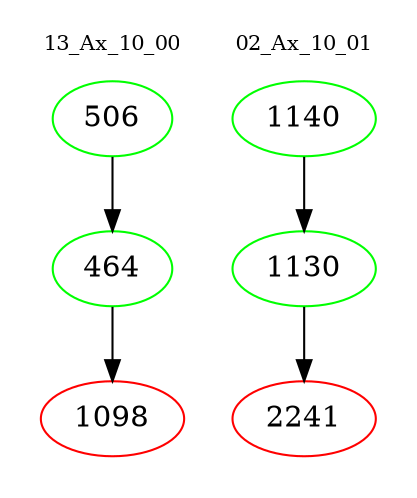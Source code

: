 digraph{
subgraph cluster_0 {
color = white
label = "13_Ax_10_00";
fontsize=10;
T0_506 [label="506", color="green"]
T0_506 -> T0_464 [color="black"]
T0_464 [label="464", color="green"]
T0_464 -> T0_1098 [color="black"]
T0_1098 [label="1098", color="red"]
}
subgraph cluster_1 {
color = white
label = "02_Ax_10_01";
fontsize=10;
T1_1140 [label="1140", color="green"]
T1_1140 -> T1_1130 [color="black"]
T1_1130 [label="1130", color="green"]
T1_1130 -> T1_2241 [color="black"]
T1_2241 [label="2241", color="red"]
}
}
